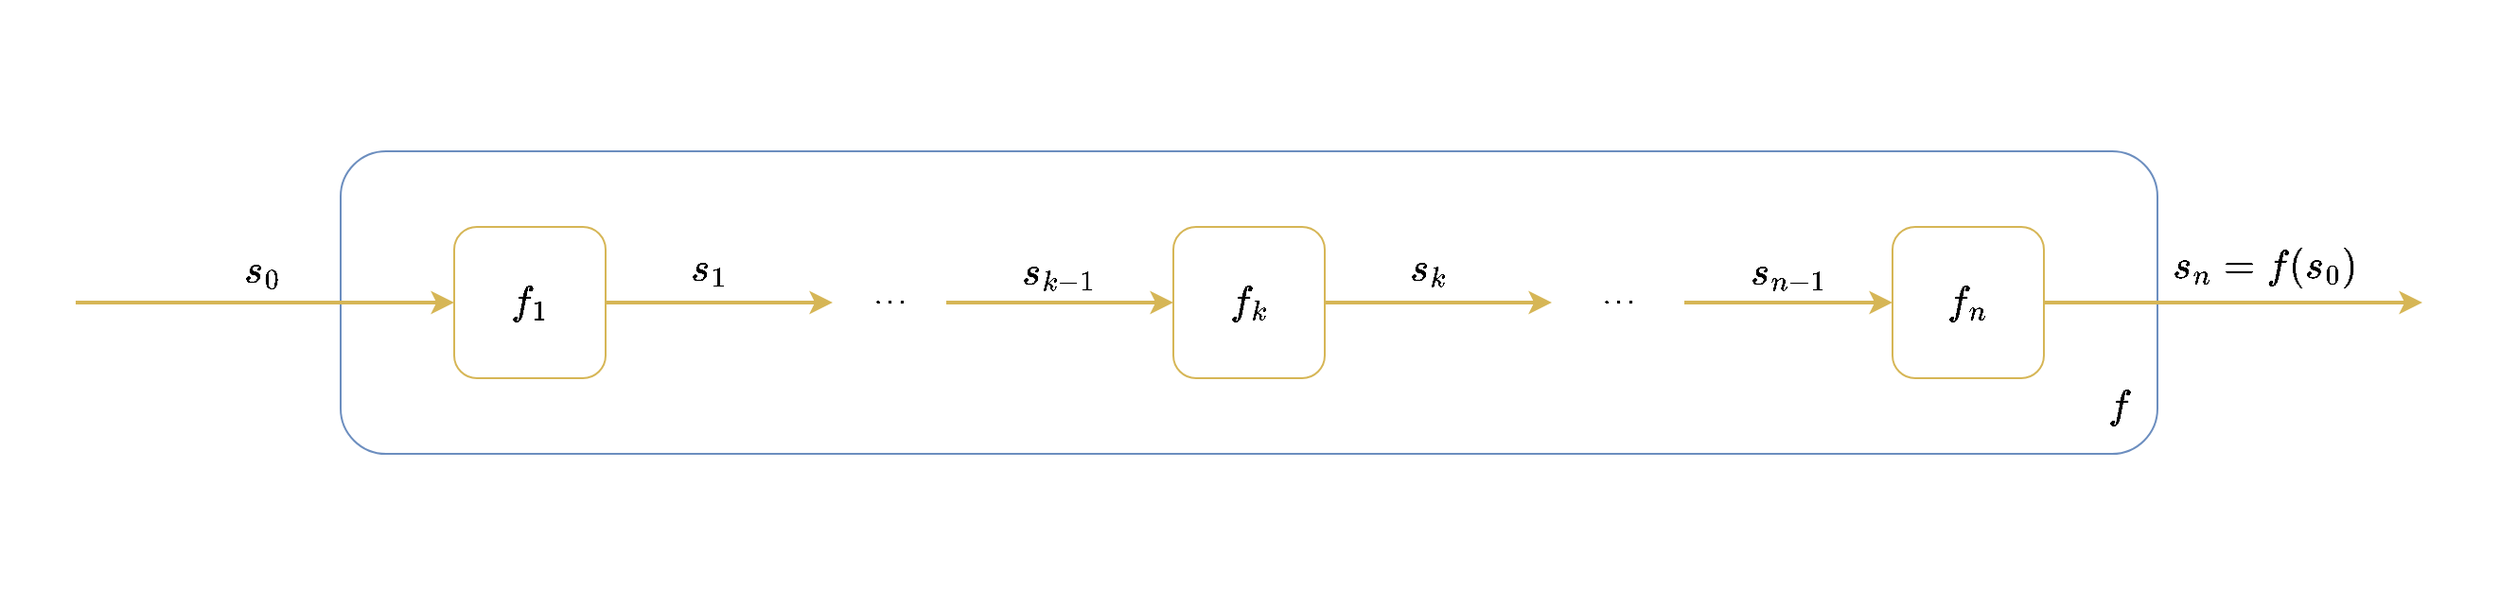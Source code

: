 <mxfile version="24.4.14" type="device">
  <diagram name="Page-1" id="Dz3MBjYI87WUYV7JDJVI">
    <mxGraphModel dx="1588" dy="1602" grid="1" gridSize="10" guides="1" tooltips="1" connect="1" arrows="1" fold="1" page="1" pageScale="1" pageWidth="850" pageHeight="1100" math="1" shadow="0">
      <root>
        <mxCell id="0" />
        <mxCell id="1" parent="0" />
        <mxCell id="NNpWvnrUKHme3QZrfwRI-22" value="" style="rounded=1;whiteSpace=wrap;html=1;arcSize=0;strokeColor=none;" vertex="1" parent="1">
          <mxGeometry x="80" y="240" width="1320" height="320" as="geometry" />
        </mxCell>
        <mxCell id="NNpWvnrUKHme3QZrfwRI-20" value="" style="rounded=1;whiteSpace=wrap;html=1;fillColor=none;strokeColor=#6c8ebf;labelBackgroundColor=#dae8fc;strokeWidth=1;" vertex="1" parent="1">
          <mxGeometry x="260" y="320" width="960" height="160" as="geometry" />
        </mxCell>
        <mxCell id="NNpWvnrUKHme3QZrfwRI-3" style="edgeStyle=orthogonalEdgeStyle;rounded=0;orthogonalLoop=1;jettySize=auto;html=1;fillColor=#fff2cc;strokeColor=#d6b656;strokeWidth=2;" edge="1" parent="1" source="NNpWvnrUKHme3QZrfwRI-2">
          <mxGeometry relative="1" as="geometry">
            <mxPoint x="520" y="400" as="targetPoint" />
          </mxGeometry>
        </mxCell>
        <mxCell id="NNpWvnrUKHme3QZrfwRI-4" value="&lt;font style=&quot;font-size: 18px;&quot;&gt;\(s_1\)&lt;/font&gt;" style="edgeLabel;html=1;align=center;verticalAlign=middle;resizable=0;points=[];labelBackgroundColor=none;spacingTop=-24;spacingLeft=-10;spacingRight=-10;spacing=0;" vertex="1" connectable="0" parent="NNpWvnrUKHme3QZrfwRI-3">
          <mxGeometry x="-0.106" y="2" relative="1" as="geometry">
            <mxPoint y="-3" as="offset" />
          </mxGeometry>
        </mxCell>
        <mxCell id="NNpWvnrUKHme3QZrfwRI-5" style="edgeStyle=orthogonalEdgeStyle;rounded=0;orthogonalLoop=1;jettySize=auto;html=1;startArrow=classic;startFill=1;endArrow=none;endFill=0;fillColor=#fff2cc;strokeColor=#d6b656;strokeWidth=2;" edge="1" parent="1" source="NNpWvnrUKHme3QZrfwRI-2">
          <mxGeometry relative="1" as="geometry">
            <mxPoint x="120" y="400" as="targetPoint" />
            <Array as="points">
              <mxPoint x="170" y="400" />
              <mxPoint x="170" y="400" />
            </Array>
          </mxGeometry>
        </mxCell>
        <mxCell id="NNpWvnrUKHme3QZrfwRI-7" value="&lt;font style=&quot;font-size: 18px;&quot;&gt;\(s_0\)&lt;/font&gt;" style="edgeLabel;html=1;align=center;verticalAlign=middle;resizable=0;points=[];spacingTop=-24;spacingLeft=-10;spacingRight=-10;spacing=0;" vertex="1" connectable="0" parent="NNpWvnrUKHme3QZrfwRI-5">
          <mxGeometry x="0.018" y="2" relative="1" as="geometry">
            <mxPoint y="-6" as="offset" />
          </mxGeometry>
        </mxCell>
        <mxCell id="NNpWvnrUKHme3QZrfwRI-2" value="&lt;font style=&quot;font-size: 18px;&quot;&gt;\(f_1\)&lt;/font&gt;" style="rounded=1;whiteSpace=wrap;html=1;fillColor=none;strokeColor=#d6b656;" vertex="1" parent="1">
          <mxGeometry x="320" y="360" width="80" height="80" as="geometry" />
        </mxCell>
        <mxCell id="NNpWvnrUKHme3QZrfwRI-8" style="edgeStyle=orthogonalEdgeStyle;rounded=0;orthogonalLoop=1;jettySize=auto;html=1;fillColor=#fff2cc;strokeColor=#d6b656;strokeWidth=2;" edge="1" parent="1" source="NNpWvnrUKHme3QZrfwRI-12">
          <mxGeometry relative="1" as="geometry">
            <mxPoint x="900" y="400" as="targetPoint" />
          </mxGeometry>
        </mxCell>
        <mxCell id="NNpWvnrUKHme3QZrfwRI-9" value="&lt;font style=&quot;font-size: 18px;&quot;&gt;\(s_k\)&lt;/font&gt;" style="edgeLabel;html=1;align=center;verticalAlign=middle;resizable=0;points=[];labelBackgroundColor=none;labelBorderColor=none;textShadow=0;perimeter=rectanglePerimeter;imageWidth=24;spacingTop=-24;spacingLeft=-10;spacingRight=-10;spacing=0;" vertex="1" connectable="0" parent="NNpWvnrUKHme3QZrfwRI-8">
          <mxGeometry x="-0.106" y="2" relative="1" as="geometry">
            <mxPoint y="-3" as="offset" />
          </mxGeometry>
        </mxCell>
        <mxCell id="NNpWvnrUKHme3QZrfwRI-10" style="edgeStyle=orthogonalEdgeStyle;rounded=0;orthogonalLoop=1;jettySize=auto;html=1;startArrow=classic;startFill=1;endArrow=none;endFill=0;fillColor=#fff2cc;strokeColor=#d6b656;strokeWidth=2;" edge="1" parent="1" source="NNpWvnrUKHme3QZrfwRI-12">
          <mxGeometry relative="1" as="geometry">
            <mxPoint x="580" y="400" as="targetPoint" />
          </mxGeometry>
        </mxCell>
        <mxCell id="NNpWvnrUKHme3QZrfwRI-11" value="&lt;font style=&quot;font-size: 18px;&quot;&gt;\(s_{k-1}\)&lt;/font&gt;" style="edgeLabel;html=1;align=center;verticalAlign=middle;resizable=0;points=[];labelBackgroundColor=none;spacingTop=-24;spacingLeft=-10;spacingRight=-10;spacing=0;" vertex="1" connectable="0" parent="NNpWvnrUKHme3QZrfwRI-10">
          <mxGeometry x="0.018" y="2" relative="1" as="geometry">
            <mxPoint y="-6" as="offset" />
          </mxGeometry>
        </mxCell>
        <mxCell id="NNpWvnrUKHme3QZrfwRI-12" value="&lt;font style=&quot;font-size: 18px;&quot;&gt;\(f_k\)&lt;/font&gt;" style="rounded=1;whiteSpace=wrap;html=1;fillColor=none;strokeColor=#d6b656;" vertex="1" parent="1">
          <mxGeometry x="700" y="360" width="80" height="80" as="geometry" />
        </mxCell>
        <mxCell id="NNpWvnrUKHme3QZrfwRI-13" value="\(...\)" style="text;html=1;align=center;verticalAlign=middle;whiteSpace=wrap;rounded=0;" vertex="1" parent="1">
          <mxGeometry x="520" y="381" width="60" height="30" as="geometry" />
        </mxCell>
        <mxCell id="NNpWvnrUKHme3QZrfwRI-14" value="\(...\)" style="text;html=1;align=center;verticalAlign=middle;whiteSpace=wrap;rounded=0;" vertex="1" parent="1">
          <mxGeometry x="905" y="381" width="60" height="30" as="geometry" />
        </mxCell>
        <mxCell id="NNpWvnrUKHme3QZrfwRI-15" style="edgeStyle=orthogonalEdgeStyle;rounded=0;orthogonalLoop=1;jettySize=auto;html=1;fillColor=#fff2cc;strokeColor=#d6b656;strokeWidth=2;" edge="1" parent="1" source="NNpWvnrUKHme3QZrfwRI-19">
          <mxGeometry relative="1" as="geometry">
            <mxPoint x="1360" y="400" as="targetPoint" />
          </mxGeometry>
        </mxCell>
        <mxCell id="NNpWvnrUKHme3QZrfwRI-16" value="&lt;font style=&quot;font-size: 18px;&quot;&gt;\(s_n=f(s_0)\)&lt;/font&gt;" style="edgeLabel;html=1;align=center;verticalAlign=middle;resizable=0;points=[];imageWidth=24;imageHeight=24;spacingTop=-24;spacingLeft=-10;spacingRight=-10;spacing=0;" vertex="1" connectable="0" parent="NNpWvnrUKHme3QZrfwRI-15">
          <mxGeometry x="-0.106" y="2" relative="1" as="geometry">
            <mxPoint x="26" y="-5" as="offset" />
          </mxGeometry>
        </mxCell>
        <mxCell id="NNpWvnrUKHme3QZrfwRI-17" style="edgeStyle=orthogonalEdgeStyle;rounded=0;orthogonalLoop=1;jettySize=auto;html=1;startArrow=classic;startFill=1;endArrow=none;endFill=0;fillColor=#fff2cc;strokeColor=#d6b656;strokeWidth=2;" edge="1" parent="1" source="NNpWvnrUKHme3QZrfwRI-19">
          <mxGeometry relative="1" as="geometry">
            <mxPoint x="970" y="400" as="targetPoint" />
          </mxGeometry>
        </mxCell>
        <mxCell id="NNpWvnrUKHme3QZrfwRI-18" value="&lt;font style=&quot;font-size: 18px;&quot;&gt;\(s_{n-1}\)&lt;/font&gt;" style="edgeLabel;html=1;align=center;verticalAlign=middle;resizable=0;points=[];absoluteArcSize=0;noLabel=0;portConstraintRotation=0;allowArrows=0;snapToPoint=0;perimeter=ellipsePerimeter;container=0;dropTarget=0;backgroundOutline=0;autosize=0;fixedWidth=0;resizeWidth=0;rotation=0;labelBackgroundColor=none;spacingTop=-24;spacing=0;spacingRight=-10;spacingLeft=-10;" vertex="1" connectable="0" parent="NNpWvnrUKHme3QZrfwRI-17">
          <mxGeometry x="0.018" y="2" relative="1" as="geometry">
            <mxPoint y="-6" as="offset" />
          </mxGeometry>
        </mxCell>
        <mxCell id="NNpWvnrUKHme3QZrfwRI-19" value="&lt;span style=&quot;font-size: 18px;&quot;&gt;\(f_n\)&lt;/span&gt;" style="rounded=1;whiteSpace=wrap;html=1;fillColor=none;strokeColor=#d6b656;" vertex="1" parent="1">
          <mxGeometry x="1080" y="360" width="80" height="80" as="geometry" />
        </mxCell>
        <mxCell id="NNpWvnrUKHme3QZrfwRI-21" value="&lt;font style=&quot;font-size: 18px;&quot;&gt;\(f\)&lt;/font&gt;" style="text;html=1;align=center;verticalAlign=middle;whiteSpace=wrap;rounded=0;" vertex="1" parent="1">
          <mxGeometry x="1170" y="440" width="60" height="30" as="geometry" />
        </mxCell>
      </root>
    </mxGraphModel>
  </diagram>
</mxfile>
